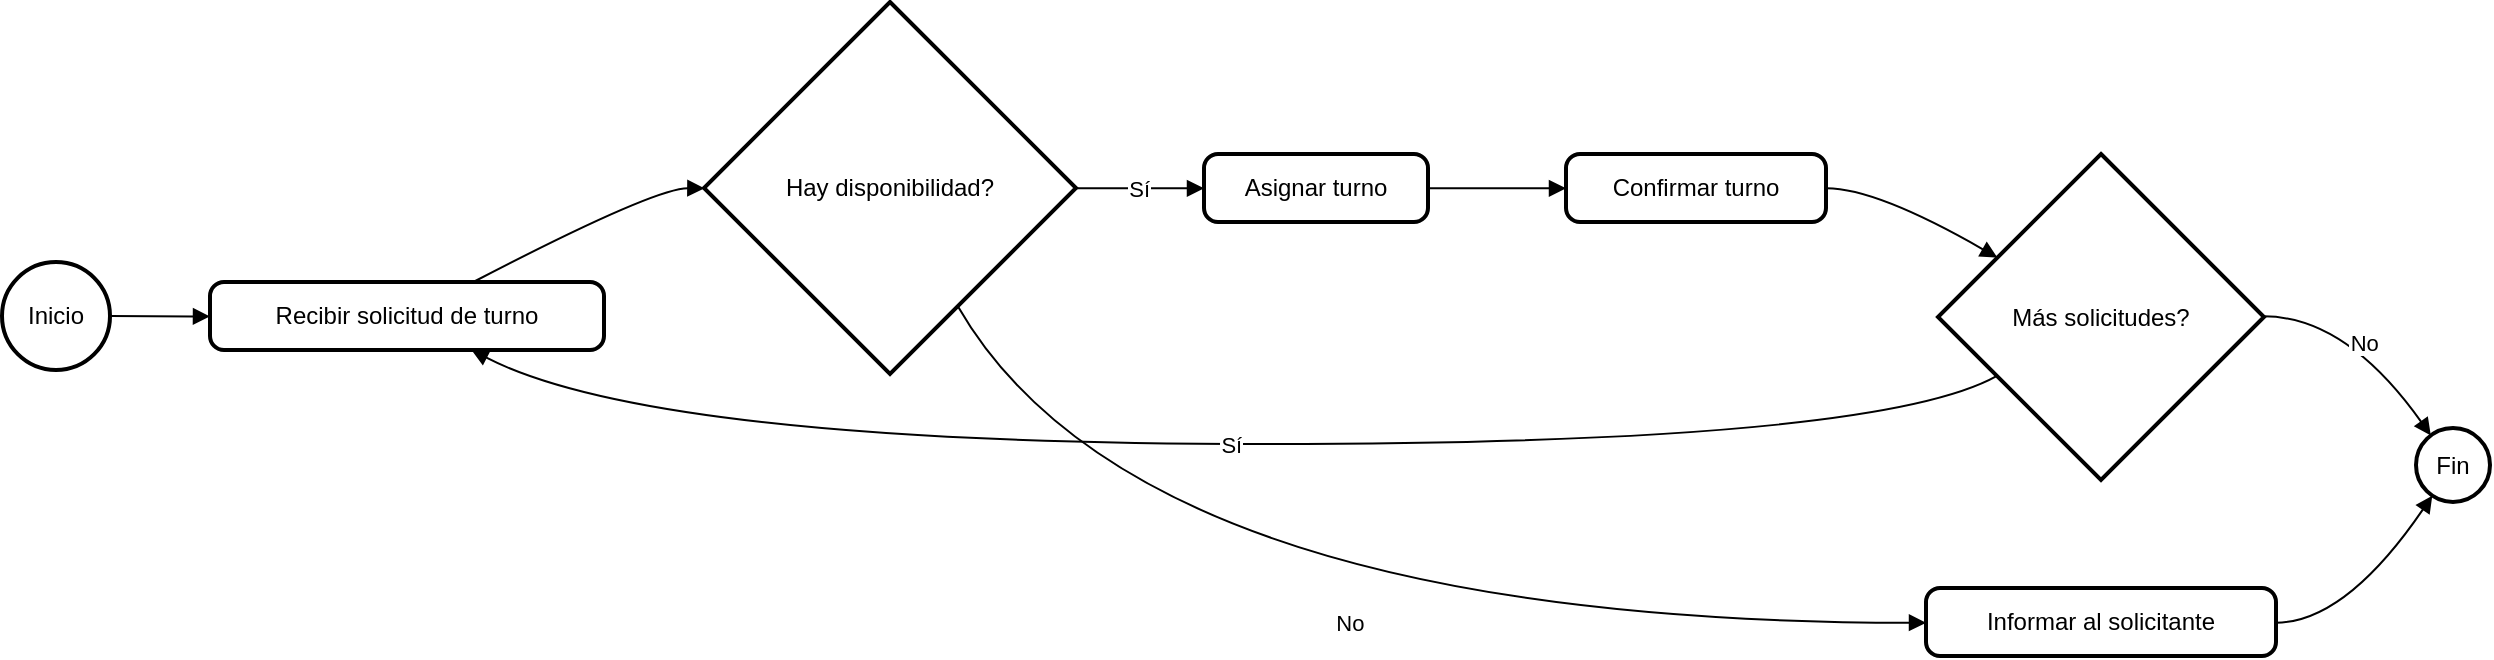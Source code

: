 <mxfile version="24.2.8" type="device">
  <diagram id="C5RBs43oDa-KdzZeNtuy" name="Page-1">
    <mxGraphModel dx="2074" dy="1098" grid="1" gridSize="10" guides="1" tooltips="1" connect="1" arrows="1" fold="1" page="1" pageScale="1" pageWidth="827" pageHeight="1169" math="0" shadow="0">
      <root>
        <mxCell id="WIyWlLk6GJQsqaUBKTNV-0" />
        <mxCell id="WIyWlLk6GJQsqaUBKTNV-1" parent="WIyWlLk6GJQsqaUBKTNV-0" />
        <mxCell id="EnoKo18avvIp1m2T85tC-0" value="Inicio" style="ellipse;aspect=fixed;strokeWidth=2;whiteSpace=wrap;" vertex="1" parent="WIyWlLk6GJQsqaUBKTNV-1">
          <mxGeometry x="160" y="620" width="54" height="54" as="geometry" />
        </mxCell>
        <mxCell id="EnoKo18avvIp1m2T85tC-1" value="Recibir solicitud de turno" style="rounded=1;absoluteArcSize=1;arcSize=14;whiteSpace=wrap;strokeWidth=2;" vertex="1" parent="WIyWlLk6GJQsqaUBKTNV-1">
          <mxGeometry x="264" y="630" width="197" height="34" as="geometry" />
        </mxCell>
        <mxCell id="EnoKo18avvIp1m2T85tC-2" value="Hay disponibilidad?" style="rhombus;strokeWidth=2;whiteSpace=wrap;" vertex="1" parent="WIyWlLk6GJQsqaUBKTNV-1">
          <mxGeometry x="511" y="490" width="186" height="186" as="geometry" />
        </mxCell>
        <mxCell id="EnoKo18avvIp1m2T85tC-3" value="Asignar turno" style="rounded=1;absoluteArcSize=1;arcSize=14;whiteSpace=wrap;strokeWidth=2;" vertex="1" parent="WIyWlLk6GJQsqaUBKTNV-1">
          <mxGeometry x="761" y="566" width="112" height="34" as="geometry" />
        </mxCell>
        <mxCell id="EnoKo18avvIp1m2T85tC-4" value="Informar al solicitante" style="rounded=1;absoluteArcSize=1;arcSize=14;whiteSpace=wrap;strokeWidth=2;" vertex="1" parent="WIyWlLk6GJQsqaUBKTNV-1">
          <mxGeometry x="1122" y="783" width="175" height="34" as="geometry" />
        </mxCell>
        <mxCell id="EnoKo18avvIp1m2T85tC-5" value="Confirmar turno" style="rounded=1;absoluteArcSize=1;arcSize=14;whiteSpace=wrap;strokeWidth=2;" vertex="1" parent="WIyWlLk6GJQsqaUBKTNV-1">
          <mxGeometry x="942" y="566" width="130" height="34" as="geometry" />
        </mxCell>
        <mxCell id="EnoKo18avvIp1m2T85tC-6" value="Más solicitudes?" style="rhombus;strokeWidth=2;whiteSpace=wrap;" vertex="1" parent="WIyWlLk6GJQsqaUBKTNV-1">
          <mxGeometry x="1128" y="566" width="163" height="163" as="geometry" />
        </mxCell>
        <mxCell id="EnoKo18avvIp1m2T85tC-7" value="Fin" style="ellipse;aspect=fixed;strokeWidth=2;whiteSpace=wrap;" vertex="1" parent="WIyWlLk6GJQsqaUBKTNV-1">
          <mxGeometry x="1367" y="703" width="37" height="37" as="geometry" />
        </mxCell>
        <mxCell id="EnoKo18avvIp1m2T85tC-8" value="" style="curved=1;startArrow=none;endArrow=block;exitX=1.004;exitY=0.505;entryX=0.001;entryY=0.507;rounded=0;" edge="1" parent="WIyWlLk6GJQsqaUBKTNV-1" source="EnoKo18avvIp1m2T85tC-0" target="EnoKo18avvIp1m2T85tC-1">
          <mxGeometry relative="1" as="geometry">
            <Array as="points" />
          </mxGeometry>
        </mxCell>
        <mxCell id="EnoKo18avvIp1m2T85tC-9" value="" style="curved=1;startArrow=none;endArrow=block;exitX=0.666;exitY=0.007;entryX=-0.001;entryY=0.501;rounded=0;" edge="1" parent="WIyWlLk6GJQsqaUBKTNV-1" source="EnoKo18avvIp1m2T85tC-1" target="EnoKo18avvIp1m2T85tC-2">
          <mxGeometry relative="1" as="geometry">
            <Array as="points">
              <mxPoint x="486" y="583" />
            </Array>
          </mxGeometry>
        </mxCell>
        <mxCell id="EnoKo18avvIp1m2T85tC-10" value="Sí" style="curved=1;startArrow=none;endArrow=block;exitX=1.001;exitY=0.501;entryX=-0.002;entryY=0.505;rounded=0;" edge="1" parent="WIyWlLk6GJQsqaUBKTNV-1" source="EnoKo18avvIp1m2T85tC-2" target="EnoKo18avvIp1m2T85tC-3">
          <mxGeometry relative="1" as="geometry">
            <Array as="points" />
          </mxGeometry>
        </mxCell>
        <mxCell id="EnoKo18avvIp1m2T85tC-11" value="No" style="curved=1;startArrow=none;endArrow=block;exitX=0.788;exitY=1.002;entryX=0.001;entryY=0.511;rounded=0;" edge="1" parent="WIyWlLk6GJQsqaUBKTNV-1" source="EnoKo18avvIp1m2T85tC-2" target="EnoKo18avvIp1m2T85tC-4">
          <mxGeometry relative="1" as="geometry">
            <Array as="points">
              <mxPoint x="729" y="800" />
            </Array>
          </mxGeometry>
        </mxCell>
        <mxCell id="EnoKo18avvIp1m2T85tC-12" value="" style="curved=1;startArrow=none;endArrow=block;exitX=0.996;exitY=0.505;entryX=-0.002;entryY=0.505;rounded=0;" edge="1" parent="WIyWlLk6GJQsqaUBKTNV-1" source="EnoKo18avvIp1m2T85tC-3" target="EnoKo18avvIp1m2T85tC-5">
          <mxGeometry relative="1" as="geometry">
            <Array as="points" />
          </mxGeometry>
        </mxCell>
        <mxCell id="EnoKo18avvIp1m2T85tC-13" value="" style="curved=1;startArrow=none;endArrow=block;exitX=1.001;exitY=0.505;entryX=0.001;entryY=0.214;rounded=0;" edge="1" parent="WIyWlLk6GJQsqaUBKTNV-1" source="EnoKo18avvIp1m2T85tC-5" target="EnoKo18avvIp1m2T85tC-6">
          <mxGeometry relative="1" as="geometry">
            <Array as="points">
              <mxPoint x="1097" y="583" />
            </Array>
          </mxGeometry>
        </mxCell>
        <mxCell id="EnoKo18avvIp1m2T85tC-14" value="Sí" style="curved=1;startArrow=none;endArrow=block;exitX=0.001;exitY=0.783;entryX=0.666;entryY=1.007;rounded=0;" edge="1" parent="WIyWlLk6GJQsqaUBKTNV-1" source="EnoKo18avvIp1m2T85tC-6" target="EnoKo18avvIp1m2T85tC-1">
          <mxGeometry relative="1" as="geometry">
            <Array as="points">
              <mxPoint x="1097" y="711" />
              <mxPoint x="486" y="711" />
            </Array>
          </mxGeometry>
        </mxCell>
        <mxCell id="EnoKo18avvIp1m2T85tC-15" value="No" style="curved=1;startArrow=none;endArrow=block;exitX=1.002;exitY=0.498;entryX=0.132;entryY=0.001;rounded=0;" edge="1" parent="WIyWlLk6GJQsqaUBKTNV-1" source="EnoKo18avvIp1m2T85tC-6" target="EnoKo18avvIp1m2T85tC-7">
          <mxGeometry relative="1" as="geometry">
            <Array as="points">
              <mxPoint x="1332" y="647" />
            </Array>
          </mxGeometry>
        </mxCell>
        <mxCell id="EnoKo18avvIp1m2T85tC-16" value="" style="curved=1;startArrow=none;endArrow=block;exitX=1.002;exitY=0.511;entryX=0.152;entryY=1.0;rounded=0;" edge="1" parent="WIyWlLk6GJQsqaUBKTNV-1" source="EnoKo18avvIp1m2T85tC-4" target="EnoKo18avvIp1m2T85tC-7">
          <mxGeometry relative="1" as="geometry">
            <Array as="points">
              <mxPoint x="1332" y="800" />
            </Array>
          </mxGeometry>
        </mxCell>
      </root>
    </mxGraphModel>
  </diagram>
</mxfile>
